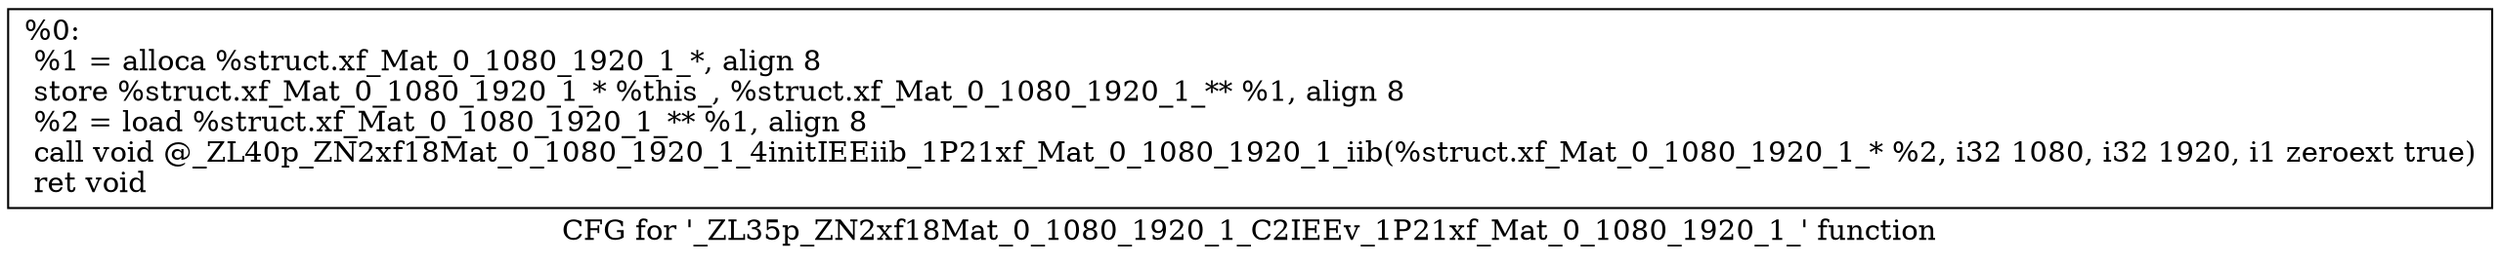 digraph "CFG for '_ZL35p_ZN2xf18Mat_0_1080_1920_1_C2IEEv_1P21xf_Mat_0_1080_1920_1_' function" {
	label="CFG for '_ZL35p_ZN2xf18Mat_0_1080_1920_1_C2IEEv_1P21xf_Mat_0_1080_1920_1_' function";

	Node0x18b40c0 [shape=record,label="{%0:\l  %1 = alloca %struct.xf_Mat_0_1080_1920_1_*, align 8\l  store %struct.xf_Mat_0_1080_1920_1_* %this_, %struct.xf_Mat_0_1080_1920_1_** %1, align 8\l  %2 = load %struct.xf_Mat_0_1080_1920_1_** %1, align 8\l  call void @_ZL40p_ZN2xf18Mat_0_1080_1920_1_4initIEEiib_1P21xf_Mat_0_1080_1920_1_iib(%struct.xf_Mat_0_1080_1920_1_* %2, i32 1080, i32 1920, i1 zeroext true)\l  ret void\l}"];
}
